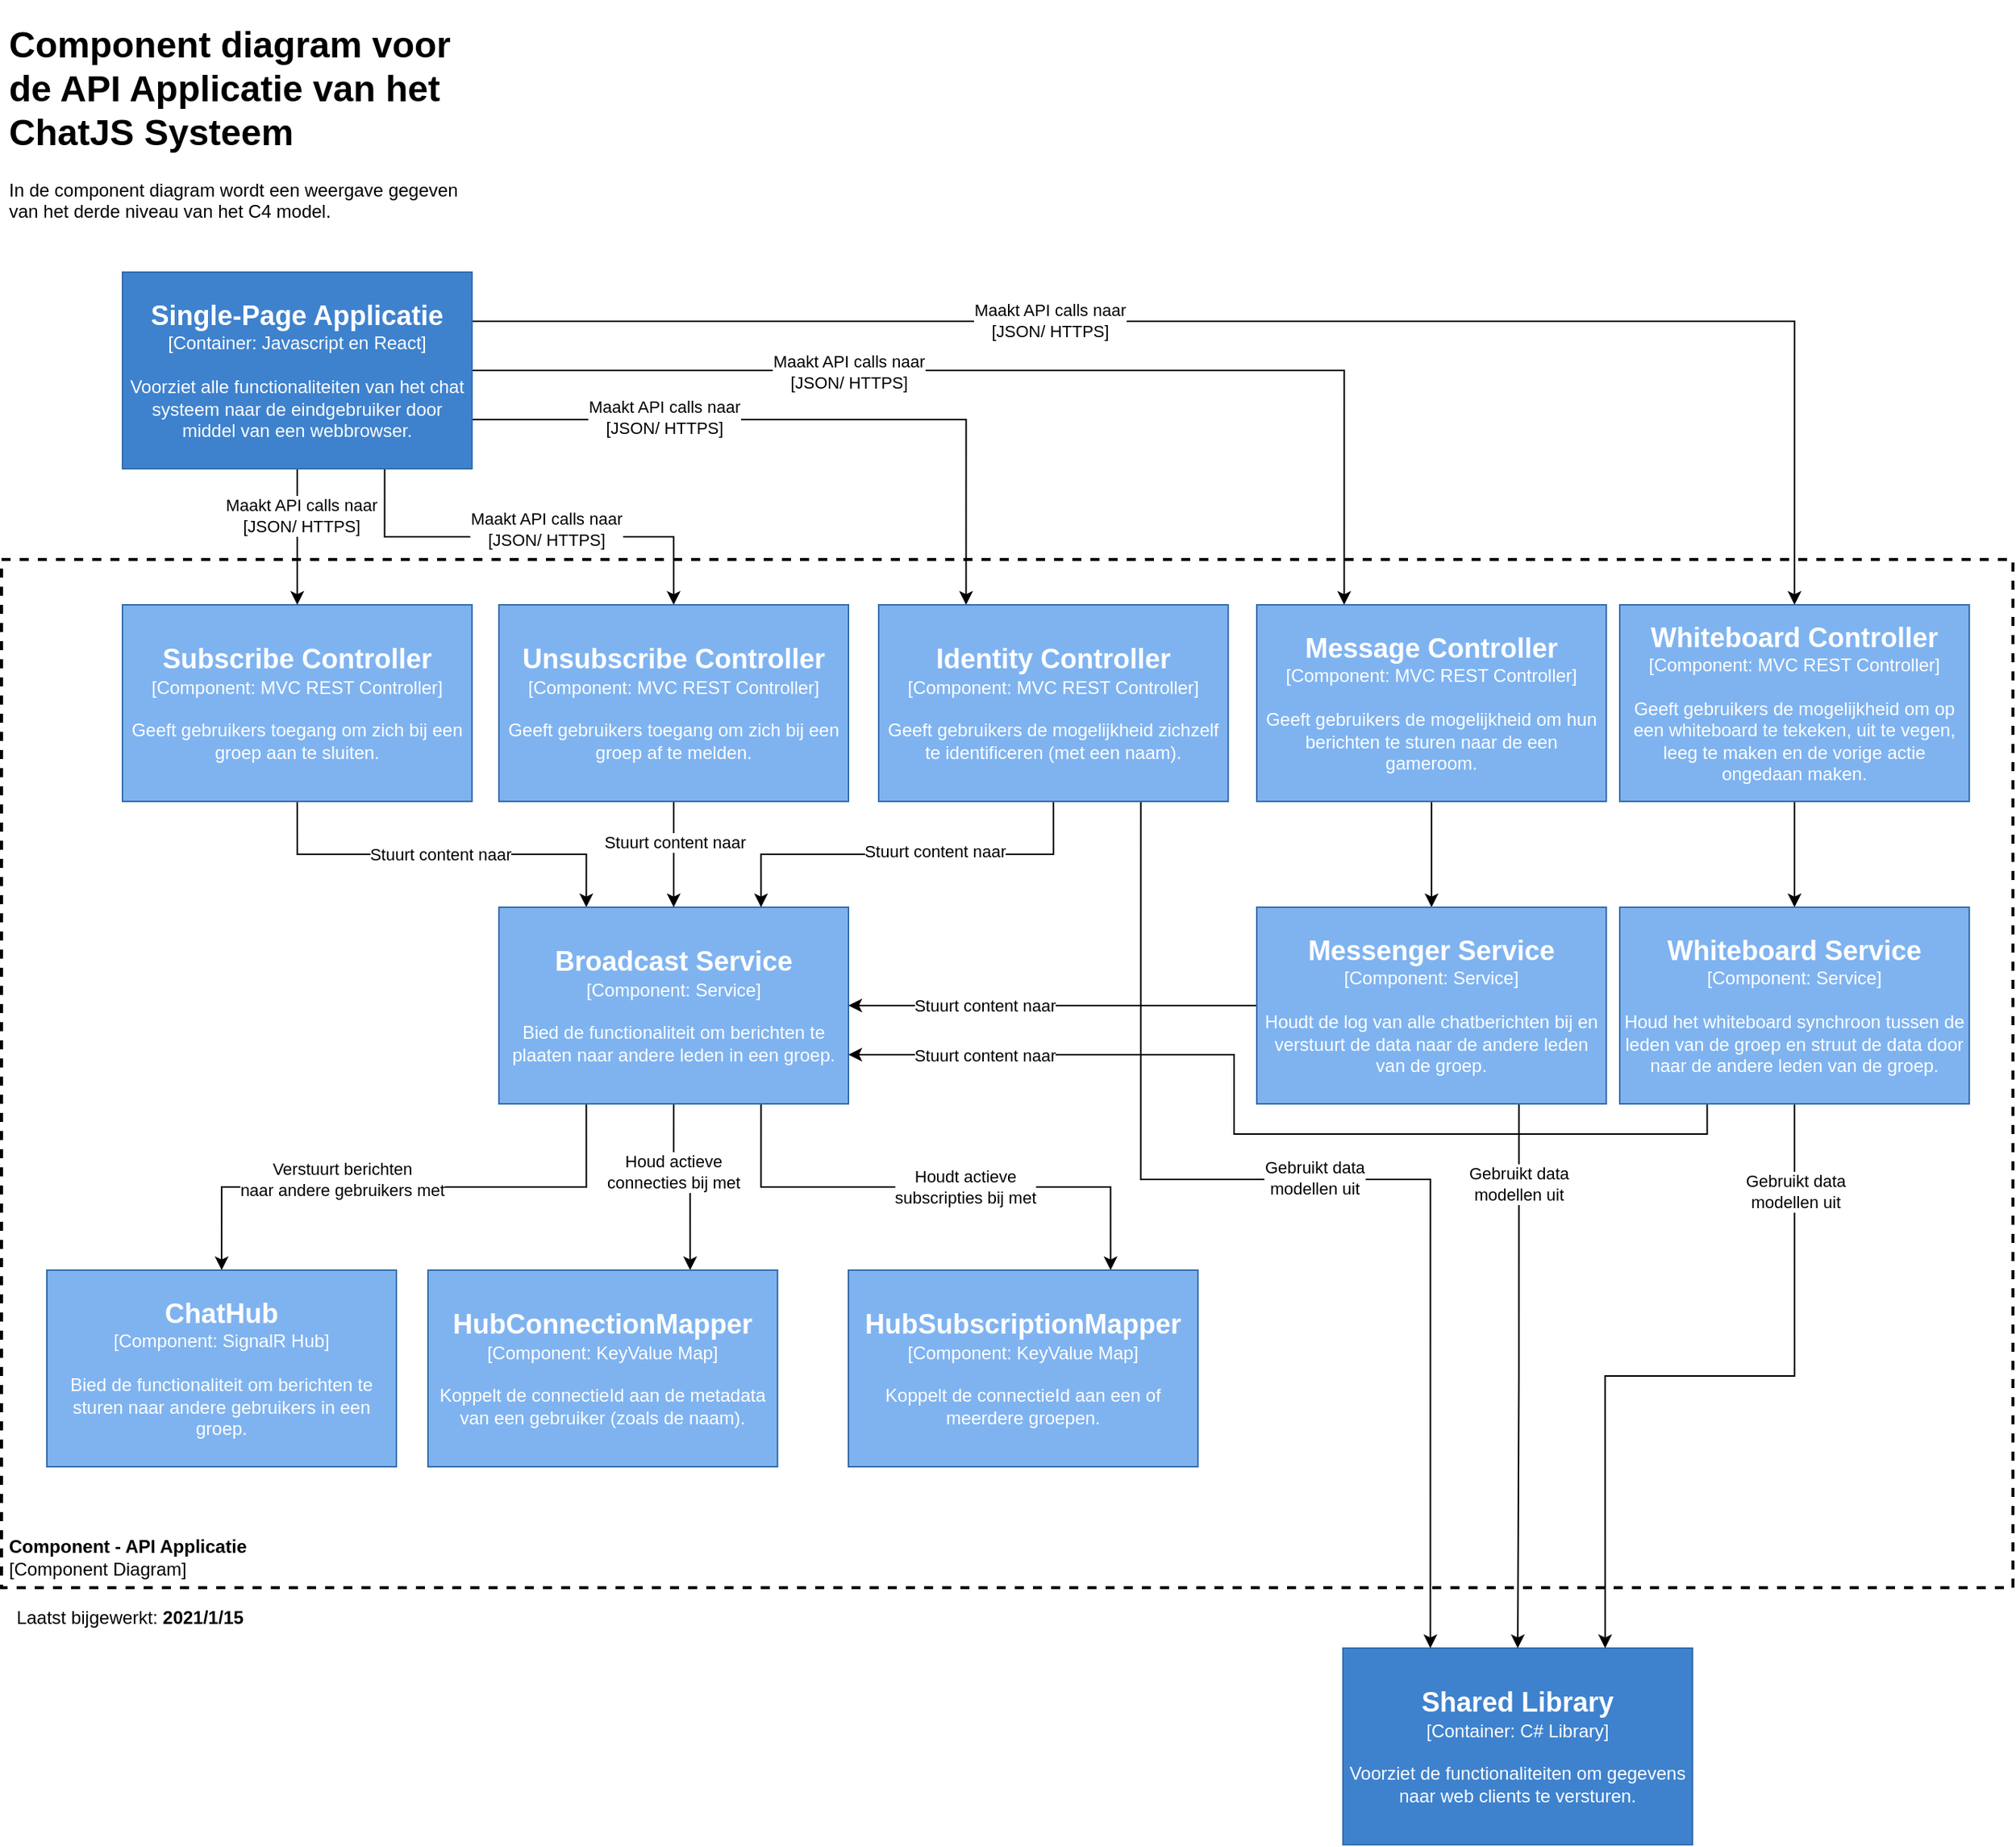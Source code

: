 <mxfile version="14.2.3" type="device"><diagram id="gw9K_OkiZKN_t7y8u2UA" name="Page-1"><mxGraphModel dx="2031" dy="1050" grid="1" gridSize="10" guides="1" tooltips="1" connect="1" arrows="1" fold="1" page="1" pageScale="1" pageWidth="850" pageHeight="1100" math="0" shadow="0"><root><mxCell id="0"/><mxCell id="1" parent="0"/><mxCell id="ba8NfUWVcVyQwIzBU9J--1" value="&lt;div&gt;&lt;font style=&quot;font-size: 12px&quot;&gt;&lt;b&gt;Component - API Applicatie&lt;br&gt;&lt;/b&gt;&lt;/font&gt;&lt;/div&gt;&lt;font style=&quot;font-size: 12px&quot;&gt;[Component Diagram]&lt;/font&gt;" style="text;html=1;fillColor=none;spacing=5;spacingTop=-20;whiteSpace=wrap;overflow=hidden;rounded=0;dashed=1;verticalAlign=bottom;strokeColor=#000000;strokeWidth=2;" parent="1" vertex="1"><mxGeometry x="30" y="370" width="1330" height="680" as="geometry"/></mxCell><mxCell id="ba8NfUWVcVyQwIzBU9J--2" value="&lt;h1&gt;Component diagram voor de API Applicatie van het ChatJS Systeem&lt;br&gt;&lt;/h1&gt;&lt;p&gt;In de component diagram wordt een weergave gegeven van het derde niveau van het C4 model.&lt;/p&gt;" style="text;html=1;strokeColor=none;fillColor=none;spacing=5;spacingTop=-20;whiteSpace=wrap;overflow=hidden;rounded=0;" parent="1" vertex="1"><mxGeometry x="30" y="10" width="310" height="140" as="geometry"/></mxCell><mxCell id="ba8NfUWVcVyQwIzBU9J--3" value="Laatst bijgewerkt: &lt;b&gt;2021/1/15&lt;/b&gt;" style="text;html=1;strokeColor=none;fillColor=none;align=center;verticalAlign=middle;whiteSpace=wrap;rounded=0;" parent="1" vertex="1"><mxGeometry x="30" y="1060" width="170" height="20" as="geometry"/></mxCell><mxCell id="t5-91dIAvfTxCLuP-tdk-35" style="edgeStyle=orthogonalEdgeStyle;rounded=0;orthogonalLoop=1;jettySize=auto;html=1;exitX=0.5;exitY=1;exitDx=0;exitDy=0;entryX=0.25;entryY=0;entryDx=0;entryDy=0;" edge="1" parent="1" source="ba8NfUWVcVyQwIzBU9J--25" target="ba8NfUWVcVyQwIzBU9J--42"><mxGeometry relative="1" as="geometry"/></mxCell><mxCell id="t5-91dIAvfTxCLuP-tdk-36" value="Stuurt content naar" style="edgeLabel;html=1;align=center;verticalAlign=middle;resizable=0;points=[];" vertex="1" connectable="0" parent="t5-91dIAvfTxCLuP-tdk-35"><mxGeometry x="-0.099" relative="1" as="geometry"><mxPoint x="11.8" as="offset"/></mxGeometry></mxCell><mxCell id="ba8NfUWVcVyQwIzBU9J--25" value="&lt;div&gt;&lt;font size=&quot;1&quot;&gt;&lt;b&gt;&lt;font style=&quot;font-size: 18px&quot; color=&quot;#FFFFFF&quot;&gt;Subscribe Controller&lt;br&gt;&lt;/font&gt;&lt;/b&gt;&lt;/font&gt;&lt;/div&gt;&lt;div&gt;&lt;font color=&quot;#FFFFFF&quot;&gt;[Component: MVC REST Controller]&lt;br&gt;&lt;/font&gt;&lt;/div&gt;&lt;div&gt;&lt;font color=&quot;#FFFFFF&quot;&gt;&lt;br&gt;&lt;/font&gt;&lt;/div&gt;&lt;font color=&quot;#FFFFFF&quot;&gt;Geeft gebruikers toegang om zich bij een groep aan te sluiten.&lt;br&gt;&lt;/font&gt;" style="rounded=0;whiteSpace=wrap;html=1;strokeColor=#336CAB;fillColor=#7FB3F0;" parent="1" vertex="1"><mxGeometry x="110" y="400" width="231.11" height="130" as="geometry"/></mxCell><mxCell id="ba8NfUWVcVyQwIzBU9J--67" style="edgeStyle=orthogonalEdgeStyle;rounded=0;orthogonalLoop=1;jettySize=auto;html=1;exitX=0.5;exitY=1;exitDx=0;exitDy=0;entryX=0.5;entryY=0;entryDx=0;entryDy=0;" parent="1" source="ba8NfUWVcVyQwIzBU9J--36" target="ba8NfUWVcVyQwIzBU9J--25" edge="1"><mxGeometry relative="1" as="geometry"/></mxCell><mxCell id="t5-91dIAvfTxCLuP-tdk-38" value="&lt;div&gt;Maakt API calls naar&lt;/div&gt;&lt;div&gt;[JSON/ HTTPS]&lt;br&gt;&lt;/div&gt;" style="edgeLabel;html=1;align=center;verticalAlign=middle;resizable=0;points=[];" vertex="1" connectable="0" parent="ba8NfUWVcVyQwIzBU9J--67"><mxGeometry x="-0.307" y="2" relative="1" as="geometry"><mxPoint as="offset"/></mxGeometry></mxCell><mxCell id="ba8NfUWVcVyQwIzBU9J--180" style="edgeStyle=orthogonalEdgeStyle;rounded=0;orthogonalLoop=1;jettySize=auto;html=1;exitX=0.75;exitY=1;exitDx=0;exitDy=0;entryX=0.5;entryY=0;entryDx=0;entryDy=0;" parent="1" source="ba8NfUWVcVyQwIzBU9J--36" target="ba8NfUWVcVyQwIzBU9J--56" edge="1"><mxGeometry relative="1" as="geometry"/></mxCell><mxCell id="t5-91dIAvfTxCLuP-tdk-37" value="&lt;div&gt;Maakt API calls naar&lt;/div&gt;&lt;div&gt;[JSON/ HTTPS]&lt;br&gt;&lt;/div&gt;" style="edgeLabel;html=1;align=center;verticalAlign=middle;resizable=0;points=[];" vertex="1" connectable="0" parent="ba8NfUWVcVyQwIzBU9J--180"><mxGeometry x="0.127" relative="1" as="geometry"><mxPoint x="-6.67" y="-5" as="offset"/></mxGeometry></mxCell><mxCell id="ba8NfUWVcVyQwIzBU9J--181" style="edgeStyle=orthogonalEdgeStyle;rounded=0;orthogonalLoop=1;jettySize=auto;html=1;exitX=1;exitY=0.75;exitDx=0;exitDy=0;entryX=0.25;entryY=0;entryDx=0;entryDy=0;" parent="1" source="ba8NfUWVcVyQwIzBU9J--36" target="ba8NfUWVcVyQwIzBU9J--57" edge="1"><mxGeometry relative="1" as="geometry"/></mxCell><mxCell id="t5-91dIAvfTxCLuP-tdk-39" value="&lt;div&gt;Maakt API calls naar&lt;/div&gt;&lt;div&gt;[JSON/ HTTPS]&lt;br&gt;&lt;/div&gt;" style="edgeLabel;html=1;align=center;verticalAlign=middle;resizable=0;points=[];" vertex="1" connectable="0" parent="ba8NfUWVcVyQwIzBU9J--181"><mxGeometry x="-0.437" y="2" relative="1" as="geometry"><mxPoint as="offset"/></mxGeometry></mxCell><mxCell id="ba8NfUWVcVyQwIzBU9J--182" style="edgeStyle=orthogonalEdgeStyle;rounded=0;orthogonalLoop=1;jettySize=auto;html=1;exitX=1;exitY=0.5;exitDx=0;exitDy=0;entryX=0.25;entryY=0;entryDx=0;entryDy=0;" parent="1" source="ba8NfUWVcVyQwIzBU9J--36" target="ba8NfUWVcVyQwIzBU9J--58" edge="1"><mxGeometry relative="1" as="geometry"/></mxCell><mxCell id="t5-91dIAvfTxCLuP-tdk-40" value="&lt;div&gt;Maakt API calls naar&lt;/div&gt;&lt;div&gt;[JSON/ HTTPS]&lt;br&gt;&lt;/div&gt;" style="edgeLabel;html=1;align=center;verticalAlign=middle;resizable=0;points=[];" vertex="1" connectable="0" parent="ba8NfUWVcVyQwIzBU9J--182"><mxGeometry x="-0.32" y="-1" relative="1" as="geometry"><mxPoint as="offset"/></mxGeometry></mxCell><mxCell id="ba8NfUWVcVyQwIzBU9J--183" style="edgeStyle=orthogonalEdgeStyle;rounded=0;orthogonalLoop=1;jettySize=auto;html=1;exitX=1;exitY=0.25;exitDx=0;exitDy=0;entryX=0.5;entryY=0;entryDx=0;entryDy=0;" parent="1" source="ba8NfUWVcVyQwIzBU9J--36" target="ba8NfUWVcVyQwIzBU9J--59" edge="1"><mxGeometry relative="1" as="geometry"/></mxCell><mxCell id="t5-91dIAvfTxCLuP-tdk-41" value="&lt;div&gt;Maakt API calls naar&lt;/div&gt;&lt;div&gt;[JSON/ HTTPS]&lt;br&gt;&lt;/div&gt;" style="edgeLabel;html=1;align=center;verticalAlign=middle;resizable=0;points=[];" vertex="1" connectable="0" parent="ba8NfUWVcVyQwIzBU9J--183"><mxGeometry x="-0.282" y="1" relative="1" as="geometry"><mxPoint as="offset"/></mxGeometry></mxCell><mxCell id="ba8NfUWVcVyQwIzBU9J--36" value="&lt;div&gt;&lt;font size=&quot;1&quot;&gt;&lt;b&gt;&lt;font style=&quot;font-size: 18px&quot; color=&quot;#FFFFFF&quot;&gt;Single-Page Applicatie&lt;br&gt;&lt;/font&gt;&lt;/b&gt;&lt;/font&gt;&lt;/div&gt;&lt;div&gt;&lt;font color=&quot;#FFFFFF&quot;&gt;[Container: Javascript en React]&lt;br&gt;&lt;/font&gt;&lt;/div&gt;&lt;div&gt;&lt;font color=&quot;#FFFFFF&quot;&gt;&lt;br&gt;&lt;/font&gt;&lt;/div&gt;&lt;div&gt;&lt;font color=&quot;#FFFFFF&quot;&gt;Voorziet alle functionaliteiten van het chat systeem naar de eindgebruiker door middel van een webbrowser.&lt;br&gt;&lt;/font&gt;&lt;/div&gt;" style="rounded=0;whiteSpace=wrap;html=1;fillColor=#3E82CE;strokeColor=#336CAB;" parent="1" vertex="1"><mxGeometry x="110" y="180" width="231.11" height="130" as="geometry"/></mxCell><mxCell id="ba8NfUWVcVyQwIzBU9J--37" value="&lt;div&gt;&lt;font size=&quot;1&quot;&gt;&lt;b&gt;&lt;font style=&quot;font-size: 18px&quot; color=&quot;#FFFFFF&quot;&gt;Shared Library&lt;/font&gt;&lt;/b&gt;&lt;/font&gt;&lt;/div&gt;&lt;div&gt;&lt;font color=&quot;#FFFFFF&quot;&gt;[Container: C# Library]&lt;br&gt;&lt;/font&gt;&lt;/div&gt;&lt;div&gt;&lt;font color=&quot;#FFFFFF&quot;&gt;&lt;br&gt;&lt;/font&gt;&lt;/div&gt;&lt;div&gt;&lt;font color=&quot;#FFFFFF&quot;&gt;Voorziet de functionaliteiten om gegevens naar web clients te versturen.&lt;br&gt;&lt;/font&gt;&lt;/div&gt;" style="rounded=0;whiteSpace=wrap;html=1;fillColor=#3E82CE;strokeColor=#336CAB;" parent="1" vertex="1"><mxGeometry x="917" y="1090" width="231.11" height="130" as="geometry"/></mxCell><mxCell id="ba8NfUWVcVyQwIzBU9J--62" style="edgeStyle=orthogonalEdgeStyle;rounded=0;orthogonalLoop=1;jettySize=auto;html=1;exitX=0.25;exitY=1;exitDx=0;exitDy=0;entryX=0.5;entryY=0;entryDx=0;entryDy=0;" parent="1" source="ba8NfUWVcVyQwIzBU9J--42" target="ba8NfUWVcVyQwIzBU9J--60" edge="1"><mxGeometry relative="1" as="geometry"/></mxCell><mxCell id="ba8NfUWVcVyQwIzBU9J--66" value="&lt;div&gt;Verstuurt berichten&lt;/div&gt;&lt;div&gt; naar andere gebruikers met&lt;/div&gt;" style="edgeLabel;html=1;align=center;verticalAlign=middle;resizable=0;points=[];" parent="ba8NfUWVcVyQwIzBU9J--62" vertex="1" connectable="0"><mxGeometry x="0.234" relative="1" as="geometry"><mxPoint y="-5" as="offset"/></mxGeometry></mxCell><mxCell id="t5-91dIAvfTxCLuP-tdk-12" style="edgeStyle=orthogonalEdgeStyle;rounded=0;orthogonalLoop=1;jettySize=auto;html=1;exitX=0.75;exitY=1;exitDx=0;exitDy=0;entryX=0.75;entryY=0;entryDx=0;entryDy=0;" edge="1" parent="1" source="ba8NfUWVcVyQwIzBU9J--42" target="t5-91dIAvfTxCLuP-tdk-10"><mxGeometry relative="1" as="geometry"/></mxCell><mxCell id="t5-91dIAvfTxCLuP-tdk-15" value="&lt;div&gt;Houdt actieve&lt;br&gt;&lt;/div&gt;&lt;div&gt;subscripties bij met&lt;/div&gt;" style="edgeLabel;html=1;align=center;verticalAlign=middle;resizable=0;points=[];" vertex="1" connectable="0" parent="t5-91dIAvfTxCLuP-tdk-12"><mxGeometry x="0.057" relative="1" as="geometry"><mxPoint x="9.31" as="offset"/></mxGeometry></mxCell><mxCell id="t5-91dIAvfTxCLuP-tdk-16" style="edgeStyle=orthogonalEdgeStyle;rounded=0;orthogonalLoop=1;jettySize=auto;html=1;exitX=0.5;exitY=1;exitDx=0;exitDy=0;entryX=0.75;entryY=0;entryDx=0;entryDy=0;" edge="1" parent="1" source="ba8NfUWVcVyQwIzBU9J--42" target="t5-91dIAvfTxCLuP-tdk-9"><mxGeometry relative="1" as="geometry"/></mxCell><mxCell id="t5-91dIAvfTxCLuP-tdk-23" value="&lt;div&gt;Houd actieve &lt;br&gt;&lt;/div&gt;&lt;div&gt;connecties bij met&lt;br&gt;&lt;/div&gt;" style="edgeLabel;html=1;align=center;verticalAlign=middle;resizable=0;points=[];" vertex="1" connectable="0" parent="t5-91dIAvfTxCLuP-tdk-16"><mxGeometry x="-0.253" y="-1" relative="1" as="geometry"><mxPoint as="offset"/></mxGeometry></mxCell><mxCell id="ba8NfUWVcVyQwIzBU9J--42" value="&lt;div&gt;&lt;font size=&quot;1&quot;&gt;&lt;b&gt;&lt;font style=&quot;font-size: 18px&quot; color=&quot;#FFFFFF&quot;&gt;Broadcast Service&lt;br&gt;&lt;/font&gt;&lt;/b&gt;&lt;/font&gt;&lt;/div&gt;&lt;div&gt;&lt;font color=&quot;#FFFFFF&quot;&gt;[Component: Service]&lt;br&gt;&lt;/font&gt;&lt;/div&gt;&lt;div&gt;&lt;font color=&quot;#FFFFFF&quot;&gt;&lt;br&gt;&lt;/font&gt;&lt;/div&gt;&lt;font color=&quot;#FFFFFF&quot;&gt;Bied de functionaliteit om berichten te plaaten naar andere leden in een groep.&lt;br&gt;&lt;/font&gt;" style="rounded=0;whiteSpace=wrap;html=1;strokeColor=#336CAB;fillColor=#7FB3F0;" parent="1" vertex="1"><mxGeometry x="358.89" y="600" width="231.11" height="130" as="geometry"/></mxCell><mxCell id="ba8NfUWVcVyQwIzBU9J--140" style="edgeStyle=orthogonalEdgeStyle;rounded=0;orthogonalLoop=1;jettySize=auto;html=1;exitX=0.5;exitY=1;exitDx=0;exitDy=0;entryX=0.5;entryY=0;entryDx=0;entryDy=0;" parent="1" source="ba8NfUWVcVyQwIzBU9J--56" target="ba8NfUWVcVyQwIzBU9J--42" edge="1"><mxGeometry relative="1" as="geometry"/></mxCell><mxCell id="t5-91dIAvfTxCLuP-tdk-33" value="Stuurt content naar" style="edgeLabel;html=1;align=center;verticalAlign=middle;resizable=0;points=[];" vertex="1" connectable="0" parent="ba8NfUWVcVyQwIzBU9J--140"><mxGeometry x="-0.246" relative="1" as="geometry"><mxPoint as="offset"/></mxGeometry></mxCell><mxCell id="ba8NfUWVcVyQwIzBU9J--56" value="&lt;div&gt;&lt;font size=&quot;1&quot;&gt;&lt;b&gt;&lt;font style=&quot;font-size: 18px&quot; color=&quot;#FFFFFF&quot;&gt;Unsubscribe Controller&lt;br&gt;&lt;/font&gt;&lt;/b&gt;&lt;/font&gt;&lt;/div&gt;&lt;div&gt;&lt;font color=&quot;#FFFFFF&quot;&gt;[Component: MVC REST Controller]&lt;br&gt;&lt;/font&gt;&lt;/div&gt;&lt;div&gt;&lt;font color=&quot;#FFFFFF&quot;&gt;&lt;br&gt;&lt;/font&gt;&lt;/div&gt;&lt;font color=&quot;#FFFFFF&quot;&gt;Geeft gebruikers toegang om zich bij een groep af te melden.&lt;br&gt;&lt;/font&gt;" style="rounded=0;whiteSpace=wrap;html=1;strokeColor=#336CAB;fillColor=#7FB3F0;" parent="1" vertex="1"><mxGeometry x="358.89" y="400" width="231.11" height="130" as="geometry"/></mxCell><mxCell id="t5-91dIAvfTxCLuP-tdk-18" style="edgeStyle=orthogonalEdgeStyle;rounded=0;orthogonalLoop=1;jettySize=auto;html=1;exitX=0.75;exitY=1;exitDx=0;exitDy=0;entryX=0.25;entryY=0;entryDx=0;entryDy=0;" edge="1" parent="1" source="ba8NfUWVcVyQwIzBU9J--57" target="ba8NfUWVcVyQwIzBU9J--37"><mxGeometry relative="1" as="geometry"><Array as="points"><mxPoint x="793" y="780"/><mxPoint x="986" y="780"/></Array></mxGeometry></mxCell><mxCell id="t5-91dIAvfTxCLuP-tdk-27" value="&lt;div&gt;Gebruikt data &lt;br&gt;&lt;/div&gt;&lt;div&gt;modellen uit&lt;/div&gt;" style="edgeLabel;html=1;align=center;verticalAlign=middle;resizable=0;points=[];" vertex="1" connectable="0" parent="t5-91dIAvfTxCLuP-tdk-18"><mxGeometry x="-0.031" y="1" relative="1" as="geometry"><mxPoint as="offset"/></mxGeometry></mxCell><mxCell id="t5-91dIAvfTxCLuP-tdk-28" style="edgeStyle=orthogonalEdgeStyle;rounded=0;orthogonalLoop=1;jettySize=auto;html=1;exitX=0.5;exitY=1;exitDx=0;exitDy=0;entryX=0.75;entryY=0;entryDx=0;entryDy=0;" edge="1" parent="1" source="ba8NfUWVcVyQwIzBU9J--57" target="ba8NfUWVcVyQwIzBU9J--42"><mxGeometry relative="1" as="geometry"/></mxCell><mxCell id="t5-91dIAvfTxCLuP-tdk-32" value="Stuurt content naar" style="edgeLabel;html=1;align=center;verticalAlign=middle;resizable=0;points=[];" vertex="1" connectable="0" parent="t5-91dIAvfTxCLuP-tdk-28"><mxGeometry x="-0.135" y="-2" relative="1" as="geometry"><mxPoint as="offset"/></mxGeometry></mxCell><mxCell id="ba8NfUWVcVyQwIzBU9J--57" value="&lt;div&gt;&lt;font size=&quot;1&quot;&gt;&lt;b&gt;&lt;font style=&quot;font-size: 18px&quot; color=&quot;#FFFFFF&quot;&gt;Identity Controller&lt;br&gt;&lt;/font&gt;&lt;/b&gt;&lt;/font&gt;&lt;/div&gt;&lt;div&gt;&lt;font color=&quot;#FFFFFF&quot;&gt;[Component: MVC REST Controller]&lt;br&gt;&lt;/font&gt;&lt;/div&gt;&lt;div&gt;&lt;font color=&quot;#FFFFFF&quot;&gt;&lt;br&gt;&lt;/font&gt;&lt;/div&gt;&lt;font color=&quot;#FFFFFF&quot;&gt;Geeft gebruikers de mogelijkheid zichzelf te identificeren (met een naam).&lt;br&gt;&lt;/font&gt;" style="rounded=0;whiteSpace=wrap;html=1;strokeColor=#336CAB;fillColor=#7FB3F0;" parent="1" vertex="1"><mxGeometry x="610" y="400" width="231.11" height="130" as="geometry"/></mxCell><mxCell id="t5-91dIAvfTxCLuP-tdk-4" style="edgeStyle=orthogonalEdgeStyle;rounded=0;orthogonalLoop=1;jettySize=auto;html=1;exitX=0.5;exitY=1;exitDx=0;exitDy=0;entryX=0.5;entryY=0;entryDx=0;entryDy=0;" edge="1" parent="1" source="ba8NfUWVcVyQwIzBU9J--58" target="t5-91dIAvfTxCLuP-tdk-3"><mxGeometry relative="1" as="geometry"/></mxCell><mxCell id="ba8NfUWVcVyQwIzBU9J--58" value="&lt;div&gt;&lt;font size=&quot;1&quot;&gt;&lt;b&gt;&lt;font style=&quot;font-size: 18px&quot; color=&quot;#FFFFFF&quot;&gt;Message Controller&lt;br&gt;&lt;/font&gt;&lt;/b&gt;&lt;/font&gt;&lt;/div&gt;&lt;div&gt;&lt;font color=&quot;#FFFFFF&quot;&gt;[Component: MVC REST Controller]&lt;br&gt;&lt;/font&gt;&lt;/div&gt;&lt;div&gt;&lt;font color=&quot;#FFFFFF&quot;&gt;&lt;br&gt;&lt;/font&gt;&lt;/div&gt;&lt;font color=&quot;#FFFFFF&quot;&gt;Geeft gebruikers de mogelijkheid om hun berichten te sturen naar de een gameroom.&lt;br&gt;&lt;/font&gt;" style="rounded=0;whiteSpace=wrap;html=1;strokeColor=#336CAB;fillColor=#7FB3F0;" parent="1" vertex="1"><mxGeometry x="860" y="400" width="231.11" height="130" as="geometry"/></mxCell><mxCell id="t5-91dIAvfTxCLuP-tdk-5" style="edgeStyle=orthogonalEdgeStyle;rounded=0;orthogonalLoop=1;jettySize=auto;html=1;exitX=0.5;exitY=1;exitDx=0;exitDy=0;entryX=0.5;entryY=0;entryDx=0;entryDy=0;" edge="1" parent="1" source="ba8NfUWVcVyQwIzBU9J--59" target="t5-91dIAvfTxCLuP-tdk-1"><mxGeometry relative="1" as="geometry"/></mxCell><mxCell id="ba8NfUWVcVyQwIzBU9J--59" value="&lt;div&gt;&lt;font size=&quot;1&quot;&gt;&lt;b&gt;&lt;font style=&quot;font-size: 18px&quot; color=&quot;#FFFFFF&quot;&gt;Whiteboard Controller&lt;br&gt;&lt;/font&gt;&lt;/b&gt;&lt;/font&gt;&lt;/div&gt;&lt;div&gt;&lt;font color=&quot;#FFFFFF&quot;&gt;[Component: MVC REST Controller]&lt;br&gt;&lt;/font&gt;&lt;/div&gt;&lt;div&gt;&lt;font color=&quot;#FFFFFF&quot;&gt;&lt;br&gt;&lt;/font&gt;&lt;/div&gt;&lt;font color=&quot;#FFFFFF&quot;&gt;Geeft gebruikers de mogelijkheid om op een whiteboard te tekeken, uit te vegen, leeg te maken en de vorige actie ongedaan maken.&lt;br&gt;&lt;/font&gt;" style="rounded=0;whiteSpace=wrap;html=1;strokeColor=#336CAB;fillColor=#7FB3F0;" parent="1" vertex="1"><mxGeometry x="1100" y="400" width="231.11" height="130" as="geometry"/></mxCell><mxCell id="ba8NfUWVcVyQwIzBU9J--60" value="&lt;div&gt;&lt;font size=&quot;1&quot;&gt;&lt;b&gt;&lt;font style=&quot;font-size: 18px&quot; color=&quot;#FFFFFF&quot;&gt;ChatHub&lt;br&gt;&lt;/font&gt;&lt;/b&gt;&lt;/font&gt;&lt;/div&gt;&lt;div&gt;&lt;font color=&quot;#FFFFFF&quot;&gt;[Component: SignalR Hub]&lt;br&gt;&lt;/font&gt;&lt;/div&gt;&lt;div&gt;&lt;font color=&quot;#FFFFFF&quot;&gt;&lt;br&gt;&lt;/font&gt;&lt;/div&gt;&lt;font color=&quot;#FFFFFF&quot;&gt;Bied de functionaliteit om berichten te sturen naar andere gebruikers in een groep.&lt;br&gt;&lt;/font&gt;" style="rounded=0;whiteSpace=wrap;html=1;strokeColor=#336CAB;fillColor=#7FB3F0;" parent="1" vertex="1"><mxGeometry x="60" y="840" width="231.11" height="130" as="geometry"/></mxCell><mxCell id="t5-91dIAvfTxCLuP-tdk-20" style="edgeStyle=orthogonalEdgeStyle;rounded=0;orthogonalLoop=1;jettySize=auto;html=1;exitX=0.5;exitY=1;exitDx=0;exitDy=0;entryX=0.75;entryY=0;entryDx=0;entryDy=0;" edge="1" parent="1" source="t5-91dIAvfTxCLuP-tdk-1" target="ba8NfUWVcVyQwIzBU9J--37"><mxGeometry relative="1" as="geometry"/></mxCell><mxCell id="t5-91dIAvfTxCLuP-tdk-22" value="&lt;div&gt;Gebruikt data &lt;br&gt;&lt;/div&gt;&lt;div&gt;modellen uit&lt;/div&gt;" style="edgeLabel;html=1;align=center;verticalAlign=middle;resizable=0;points=[];" vertex="1" connectable="0" parent="t5-91dIAvfTxCLuP-tdk-20"><mxGeometry x="-0.76" relative="1" as="geometry"><mxPoint as="offset"/></mxGeometry></mxCell><mxCell id="t5-91dIAvfTxCLuP-tdk-29" style="edgeStyle=orthogonalEdgeStyle;rounded=0;orthogonalLoop=1;jettySize=auto;html=1;exitX=0.25;exitY=1;exitDx=0;exitDy=0;entryX=1;entryY=0.75;entryDx=0;entryDy=0;" edge="1" parent="1" source="t5-91dIAvfTxCLuP-tdk-1" target="ba8NfUWVcVyQwIzBU9J--42"><mxGeometry relative="1" as="geometry"/></mxCell><mxCell id="t5-91dIAvfTxCLuP-tdk-30" value="Stuurt content naar" style="edgeLabel;html=1;align=center;verticalAlign=middle;resizable=0;points=[];" vertex="1" connectable="0" parent="t5-91dIAvfTxCLuP-tdk-29"><mxGeometry x="0.651" relative="1" as="geometry"><mxPoint x="-22" as="offset"/></mxGeometry></mxCell><mxCell id="t5-91dIAvfTxCLuP-tdk-1" value="&lt;div&gt;&lt;font size=&quot;1&quot;&gt;&lt;b&gt;&lt;font style=&quot;font-size: 18px&quot; color=&quot;#FFFFFF&quot;&gt;Whiteboard Service&lt;br&gt;&lt;/font&gt;&lt;/b&gt;&lt;/font&gt;&lt;/div&gt;&lt;div&gt;&lt;font color=&quot;#FFFFFF&quot;&gt;[Component: Service]&lt;br&gt;&lt;/font&gt;&lt;/div&gt;&lt;div&gt;&lt;font color=&quot;#FFFFFF&quot;&gt;&lt;br&gt;&lt;/font&gt;&lt;/div&gt;&lt;font color=&quot;#FFFFFF&quot;&gt;Houd het whiteboard synchroon tussen de leden van de groep en struut de data door naar de andere leden van de groep.&lt;br&gt;&lt;/font&gt;" style="rounded=0;whiteSpace=wrap;html=1;strokeColor=#336CAB;fillColor=#7FB3F0;" vertex="1" parent="1"><mxGeometry x="1100" y="600" width="231.11" height="130" as="geometry"/></mxCell><mxCell id="t5-91dIAvfTxCLuP-tdk-19" style="edgeStyle=orthogonalEdgeStyle;rounded=0;orthogonalLoop=1;jettySize=auto;html=1;exitX=0.75;exitY=1;exitDx=0;exitDy=0;entryX=0.5;entryY=0;entryDx=0;entryDy=0;" edge="1" parent="1" source="t5-91dIAvfTxCLuP-tdk-3" target="ba8NfUWVcVyQwIzBU9J--37"><mxGeometry relative="1" as="geometry"/></mxCell><mxCell id="t5-91dIAvfTxCLuP-tdk-21" value="&lt;div&gt;Gebruikt data &lt;br&gt;&lt;/div&gt;&lt;div&gt;modellen uit&lt;/div&gt;" style="edgeLabel;html=1;align=center;verticalAlign=middle;resizable=0;points=[];" vertex="1" connectable="0" parent="t5-91dIAvfTxCLuP-tdk-19"><mxGeometry x="-0.707" y="-1" relative="1" as="geometry"><mxPoint as="offset"/></mxGeometry></mxCell><mxCell id="t5-91dIAvfTxCLuP-tdk-25" style="edgeStyle=orthogonalEdgeStyle;rounded=0;orthogonalLoop=1;jettySize=auto;html=1;exitX=0;exitY=0.5;exitDx=0;exitDy=0;entryX=1;entryY=0.5;entryDx=0;entryDy=0;" edge="1" parent="1" source="t5-91dIAvfTxCLuP-tdk-3" target="ba8NfUWVcVyQwIzBU9J--42"><mxGeometry relative="1" as="geometry"/></mxCell><mxCell id="t5-91dIAvfTxCLuP-tdk-31" value="Stuurt content naar" style="edgeLabel;html=1;align=center;verticalAlign=middle;resizable=0;points=[];" vertex="1" connectable="0" parent="t5-91dIAvfTxCLuP-tdk-25"><mxGeometry x="0.259" y="-1" relative="1" as="geometry"><mxPoint x="-10" y="1" as="offset"/></mxGeometry></mxCell><mxCell id="t5-91dIAvfTxCLuP-tdk-3" value="&lt;div&gt;&lt;font size=&quot;1&quot;&gt;&lt;b&gt;&lt;font style=&quot;font-size: 18px&quot; color=&quot;#FFFFFF&quot;&gt;Messenger Service&lt;br&gt;&lt;/font&gt;&lt;/b&gt;&lt;/font&gt;&lt;/div&gt;&lt;div&gt;&lt;font color=&quot;#FFFFFF&quot;&gt;[Component: Service]&lt;br&gt;&lt;/font&gt;&lt;/div&gt;&lt;div&gt;&lt;font color=&quot;#FFFFFF&quot;&gt;&lt;br&gt;&lt;/font&gt;&lt;/div&gt;&lt;font color=&quot;#FFFFFF&quot;&gt;Houdt de log van alle chatberichten bij en verstuurt de data naar de andere leden van de groep.&lt;br&gt;&lt;/font&gt;" style="rounded=0;whiteSpace=wrap;html=1;strokeColor=#336CAB;fillColor=#7FB3F0;" vertex="1" parent="1"><mxGeometry x="860" y="600" width="231.11" height="130" as="geometry"/></mxCell><mxCell id="t5-91dIAvfTxCLuP-tdk-9" value="&lt;div&gt;&lt;font size=&quot;1&quot;&gt;&lt;b&gt;&lt;font style=&quot;font-size: 18px&quot; color=&quot;#FFFFFF&quot;&gt;HubConnectionMapper&lt;br&gt;&lt;/font&gt;&lt;/b&gt;&lt;/font&gt;&lt;/div&gt;&lt;div&gt;&lt;font color=&quot;#FFFFFF&quot;&gt;[Component: &lt;/font&gt;&lt;font color=&quot;#FFFFFF&quot;&gt;&lt;font color=&quot;#FFFFFF&quot;&gt;KeyValue Map&lt;/font&gt;]&lt;br&gt;&lt;/font&gt;&lt;/div&gt;&lt;div&gt;&lt;font color=&quot;#FFFFFF&quot;&gt;&lt;br&gt;&lt;/font&gt;&lt;/div&gt;&lt;font color=&quot;#FFFFFF&quot;&gt;Koppelt de connectieId aan de metadata van een gebruiker (zoals de naam).&lt;br&gt;&lt;/font&gt;" style="rounded=0;whiteSpace=wrap;html=1;strokeColor=#336CAB;fillColor=#7FB3F0;" vertex="1" parent="1"><mxGeometry x="312" y="840" width="231.11" height="130" as="geometry"/></mxCell><mxCell id="t5-91dIAvfTxCLuP-tdk-10" value="&lt;div&gt;&lt;font size=&quot;1&quot;&gt;&lt;b&gt;&lt;font style=&quot;font-size: 18px&quot; color=&quot;#FFFFFF&quot;&gt;HubSubscriptionMapper&lt;br&gt;&lt;/font&gt;&lt;/b&gt;&lt;/font&gt;&lt;/div&gt;&lt;div&gt;&lt;font color=&quot;#FFFFFF&quot;&gt;[Component: KeyValue Map]&lt;br&gt;&lt;/font&gt;&lt;/div&gt;&lt;div&gt;&lt;font color=&quot;#FFFFFF&quot;&gt;&lt;br&gt;&lt;/font&gt;&lt;/div&gt;&lt;font color=&quot;#FFFFFF&quot;&gt;Koppelt de connectieId aan een of meerdere groepen.&lt;br&gt;&lt;/font&gt;" style="rounded=0;whiteSpace=wrap;html=1;strokeColor=#336CAB;fillColor=#7FB3F0;" vertex="1" parent="1"><mxGeometry x="590.0" y="840" width="231.11" height="130" as="geometry"/></mxCell></root></mxGraphModel></diagram></mxfile>